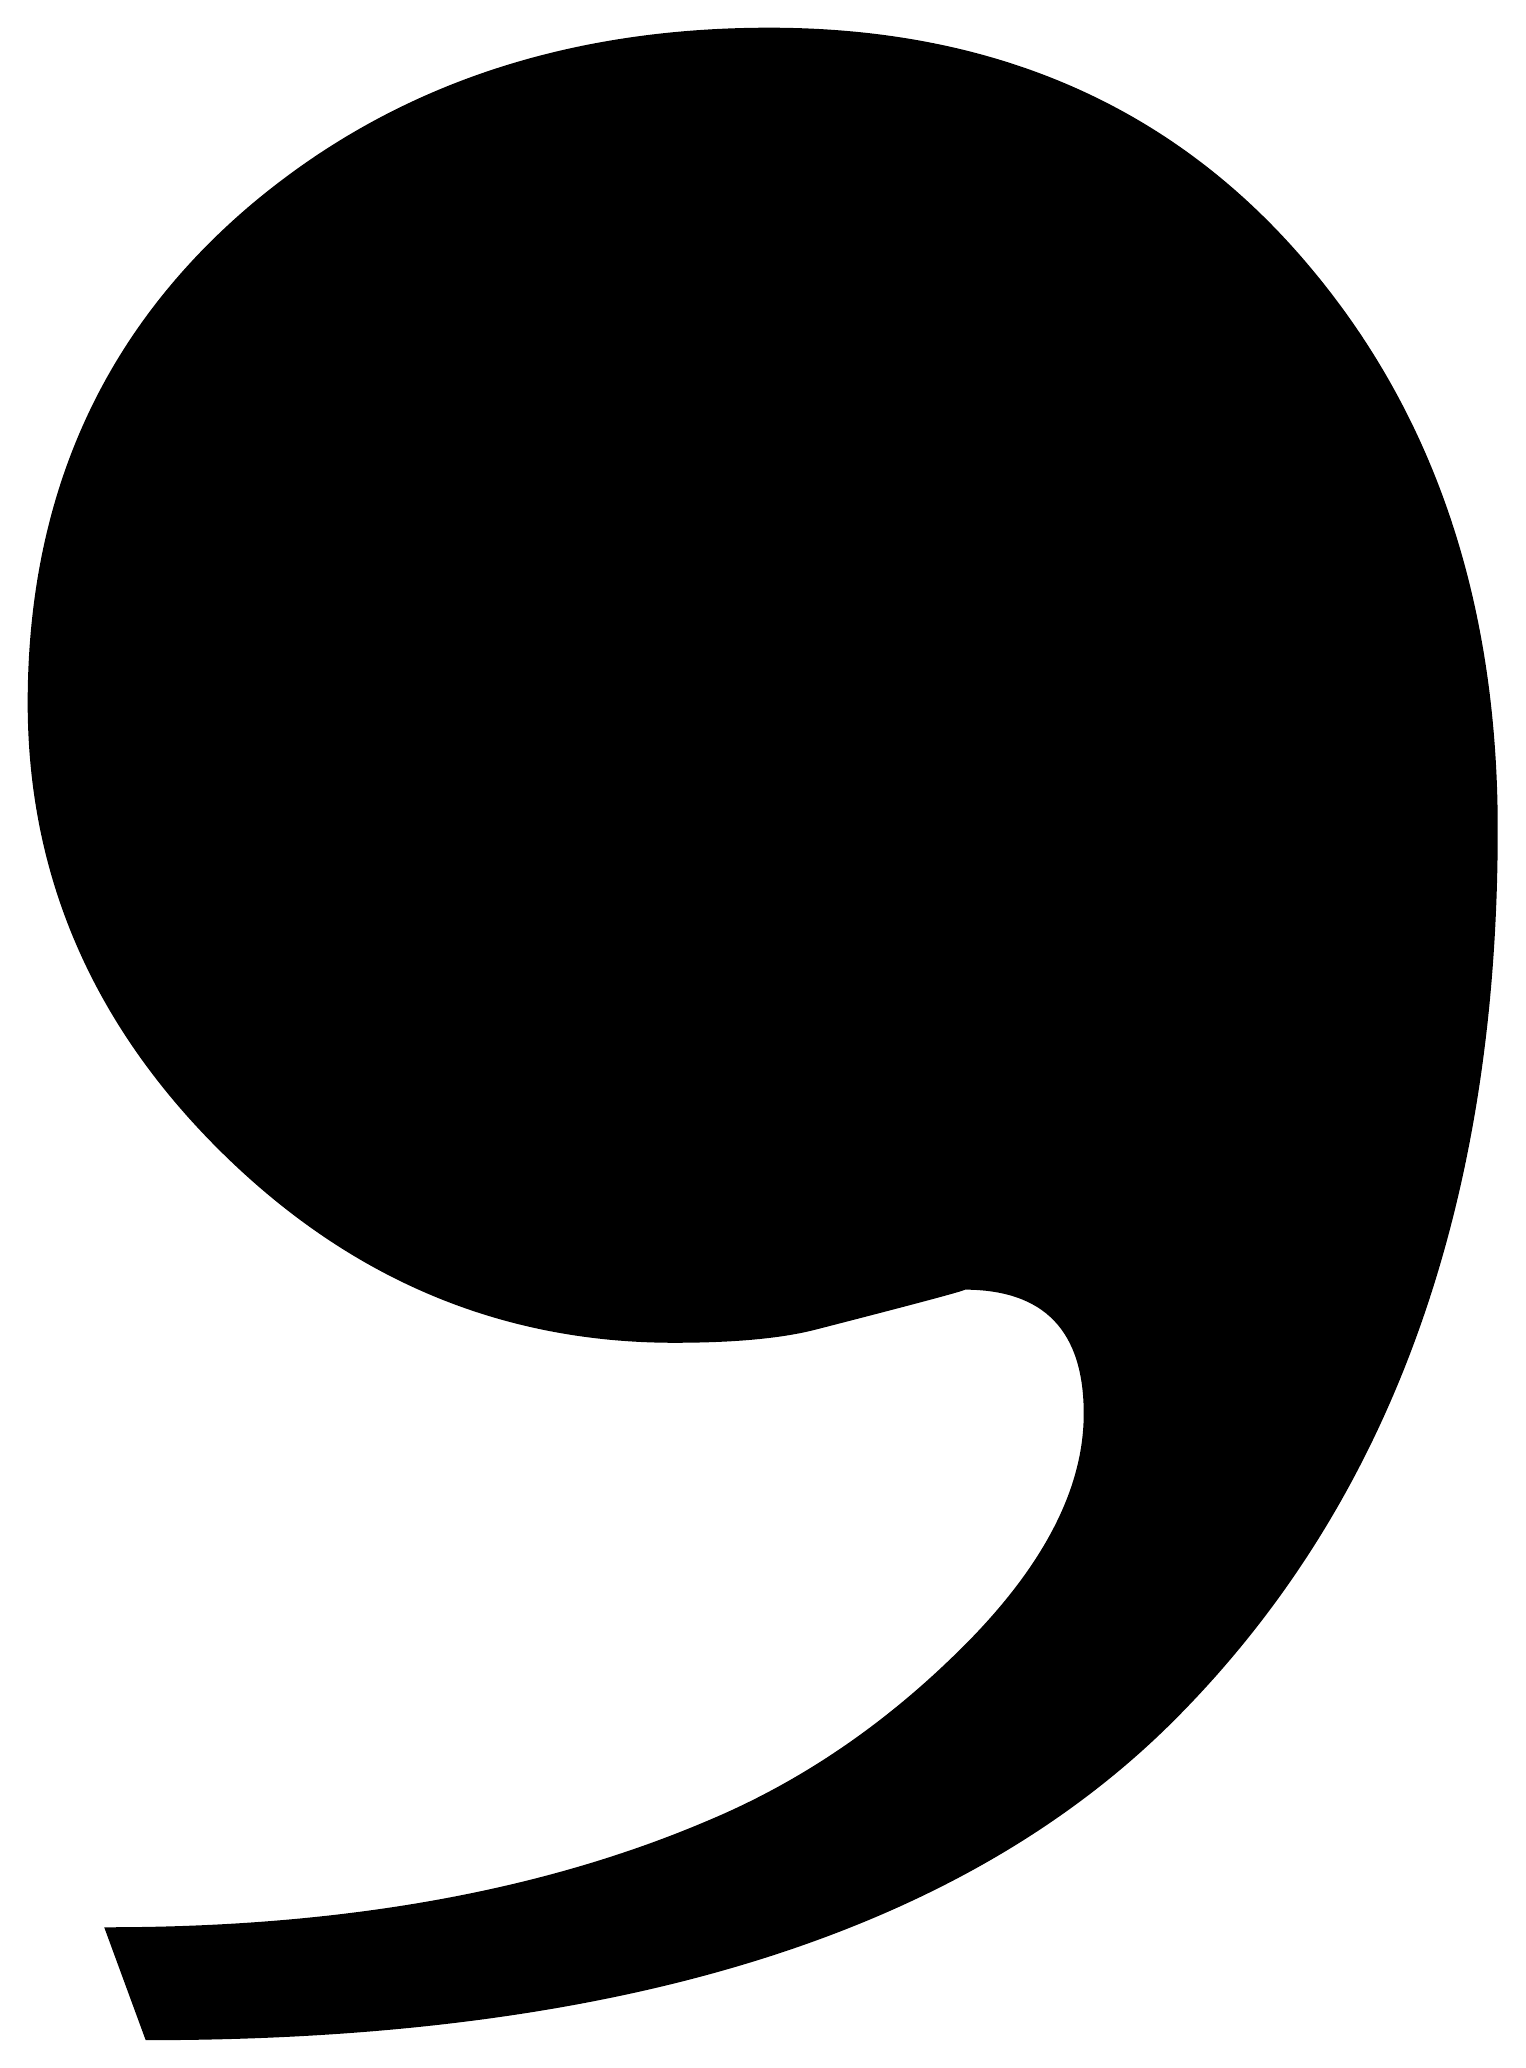 


\begin{tikzpicture}[y=0.80pt, x=0.80pt, yscale=-1.0, xscale=1.0, inner sep=0pt, outer sep=0pt]
\begin{scope}[shift={(100.0,2114.0)},nonzero rule]
  \path[draw=.,fill=.,line width=1.600pt] (762.0,-1083.0) ..
    controls (762.0,-913.0) and (713.667,-779.333) .. (617.0,-682.0)
    .. controls (521.0,-585.333) and (366.333,-537.0) ..
    (153.0,-537.0) -- (135.0,-586.0) .. controls (240.333,-586.0)
    and (330.667,-602.0) .. (406.0,-634.0) .. controls
    (446.0,-650.667) and (482.667,-675.0) .. (516.0,-707.0) ..
    controls (556.667,-745.667) and (577.0,-783.0) .. (577.0,-819.0)
    .. controls (577.0,-857.0) and (558.667,-876.0) ..
    (522.0,-876.0) .. controls (524.0,-876.0) and (501.667,-870.0)
    .. (455.0,-858.0) .. controls (439.667,-854.0) and
    (418.333,-852.0) .. (391.0,-852.0) .. controls (313.0,-852.0)
    and (245.0,-880.667) .. (187.0,-938.0) .. controls
    (129.0,-995.333) and (100.0,-1062.667) .. (100.0,-1140.0) ..
    controls (100.0,-1232.0) and (133.0,-1306.333) ..
    (199.0,-1363.0) .. controls (262.333,-1417.0) and
    (340.667,-1444.0) .. (434.0,-1444.0) .. controls
    (535.333,-1444.0) and (616.0,-1408.667) .. (676.0,-1338.0) ..
    controls (733.333,-1270.667) and (762.0,-1185.667) ..
    (762.0,-1083.0) -- cycle;
\end{scope}

\end{tikzpicture}

